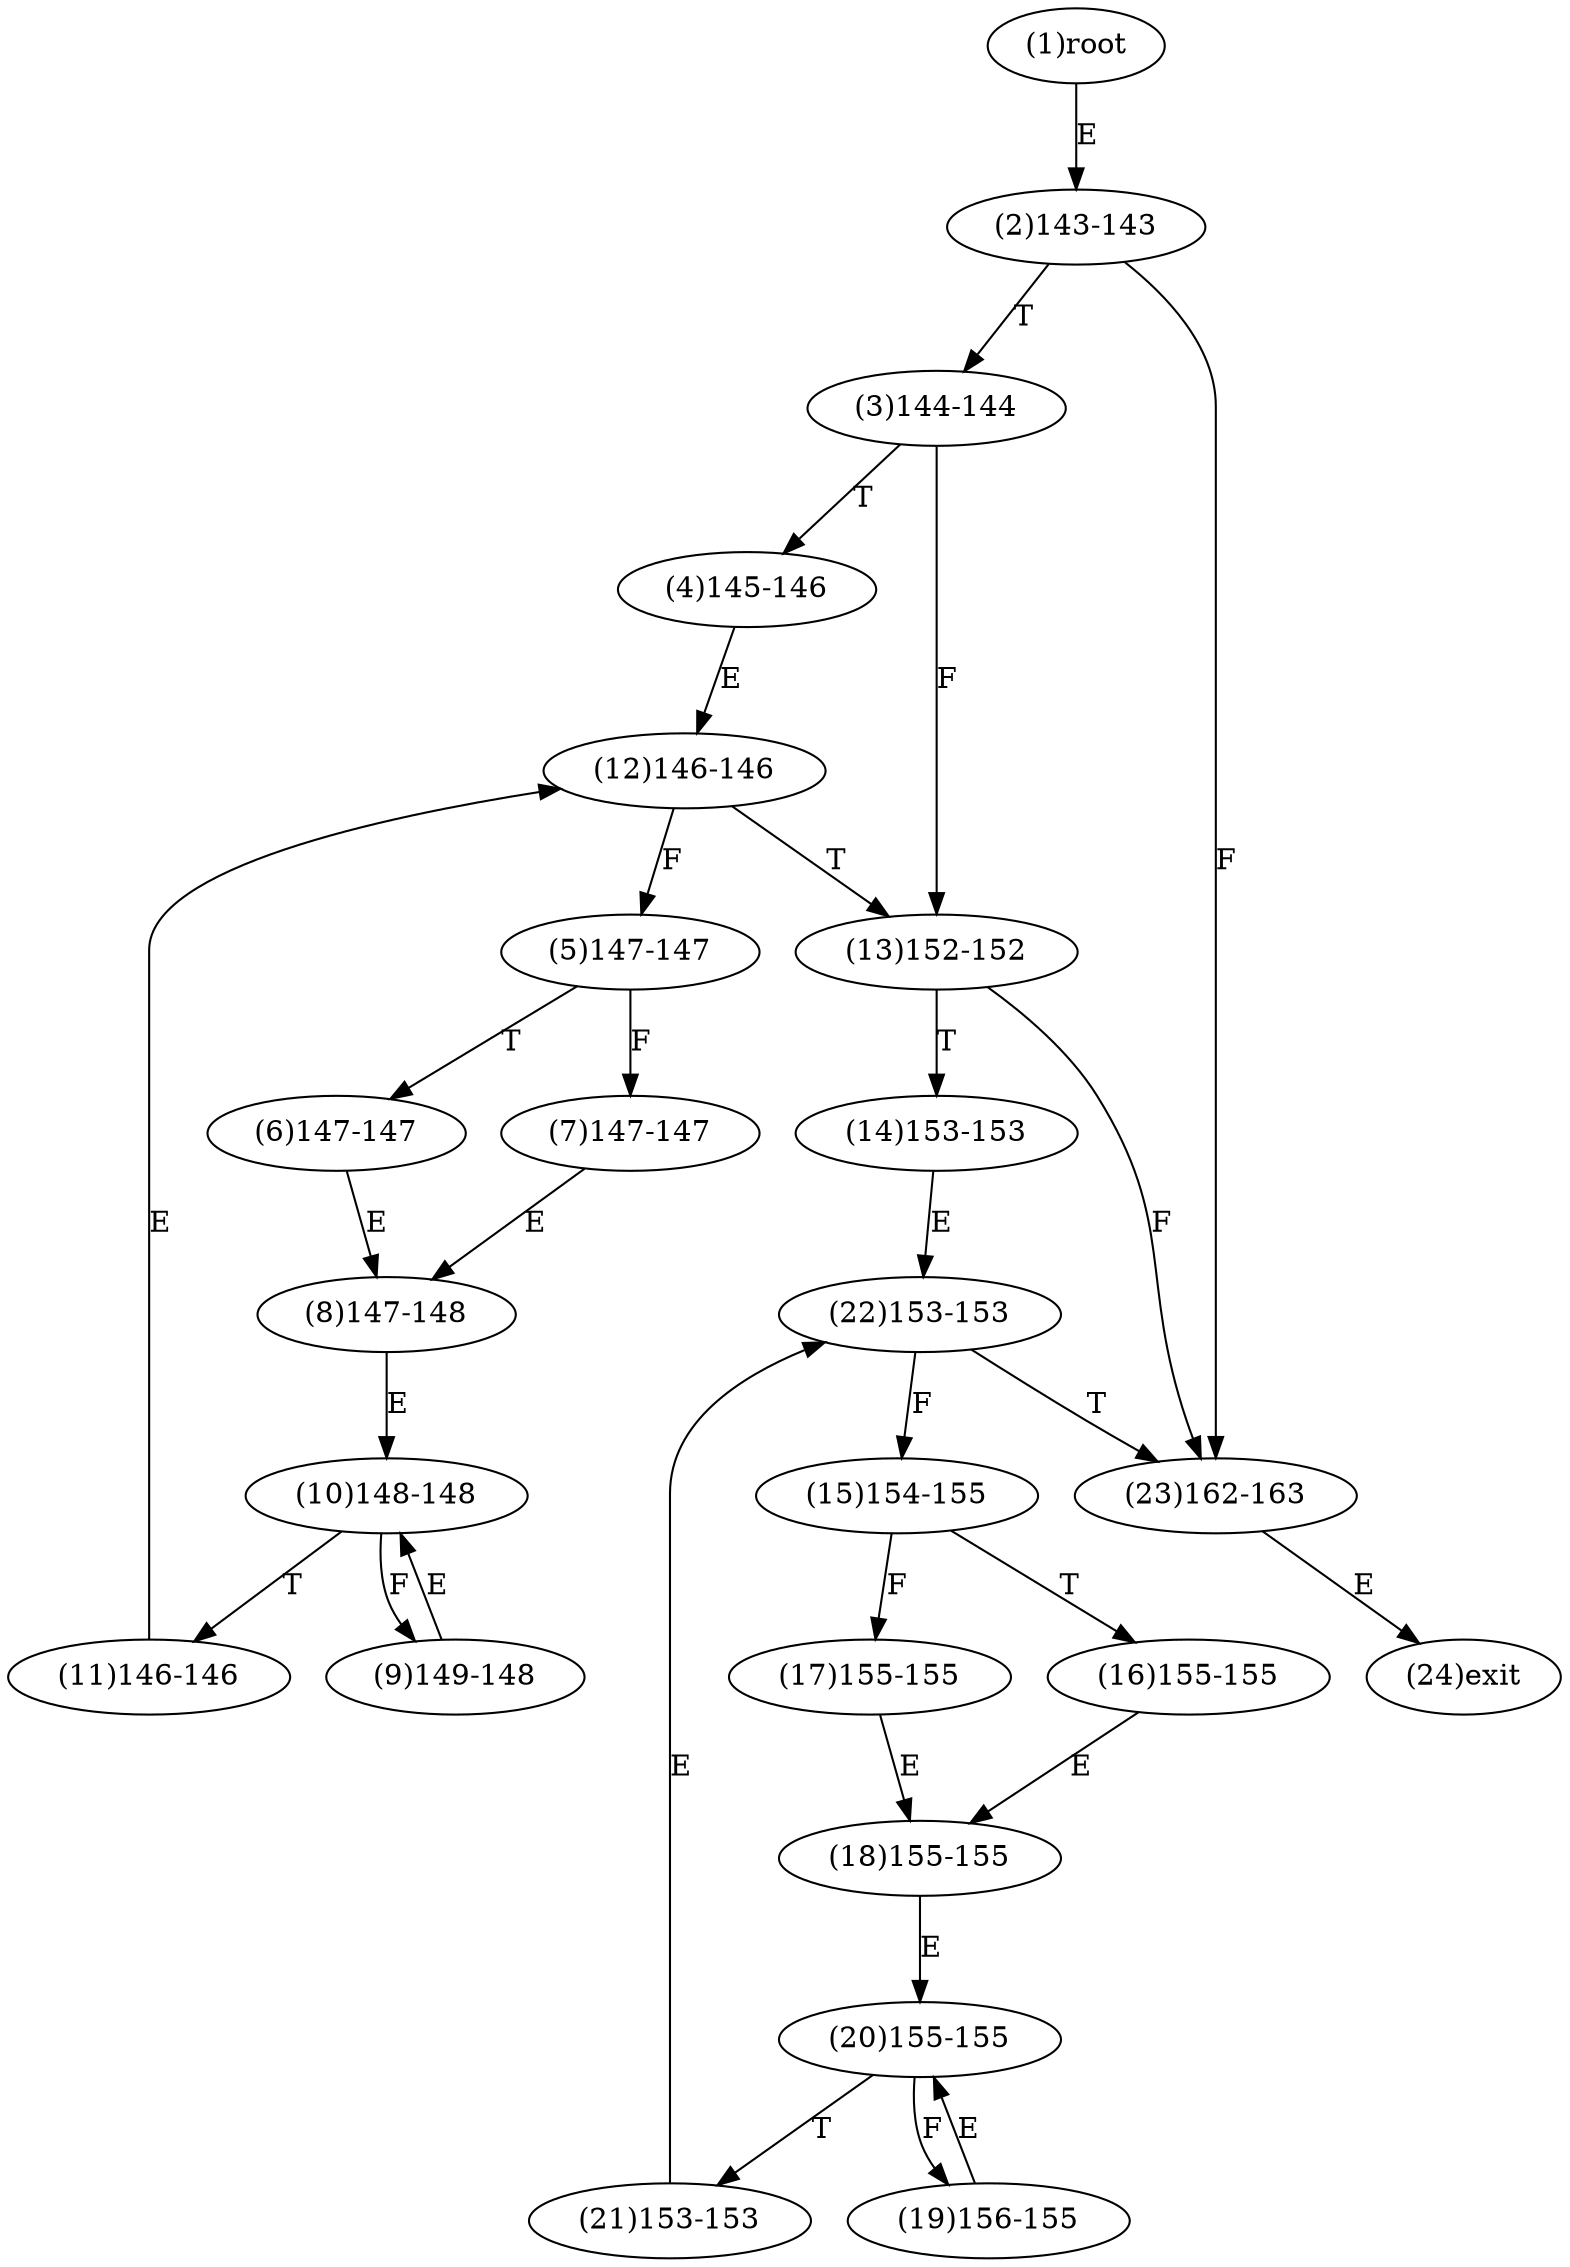 digraph "" { 
1[ label="(1)root"];
2[ label="(2)143-143"];
3[ label="(3)144-144"];
4[ label="(4)145-146"];
5[ label="(5)147-147"];
6[ label="(6)147-147"];
7[ label="(7)147-147"];
8[ label="(8)147-148"];
9[ label="(9)149-148"];
10[ label="(10)148-148"];
11[ label="(11)146-146"];
12[ label="(12)146-146"];
13[ label="(13)152-152"];
14[ label="(14)153-153"];
15[ label="(15)154-155"];
17[ label="(17)155-155"];
16[ label="(16)155-155"];
19[ label="(19)156-155"];
18[ label="(18)155-155"];
21[ label="(21)153-153"];
20[ label="(20)155-155"];
23[ label="(23)162-163"];
22[ label="(22)153-153"];
24[ label="(24)exit"];
1->2[ label="E"];
2->23[ label="F"];
2->3[ label="T"];
3->13[ label="F"];
3->4[ label="T"];
4->12[ label="E"];
5->7[ label="F"];
5->6[ label="T"];
6->8[ label="E"];
7->8[ label="E"];
8->10[ label="E"];
9->10[ label="E"];
10->9[ label="F"];
10->11[ label="T"];
11->12[ label="E"];
12->5[ label="F"];
12->13[ label="T"];
13->23[ label="F"];
13->14[ label="T"];
14->22[ label="E"];
15->17[ label="F"];
15->16[ label="T"];
16->18[ label="E"];
17->18[ label="E"];
18->20[ label="E"];
19->20[ label="E"];
20->19[ label="F"];
20->21[ label="T"];
21->22[ label="E"];
22->15[ label="F"];
22->23[ label="T"];
23->24[ label="E"];
}